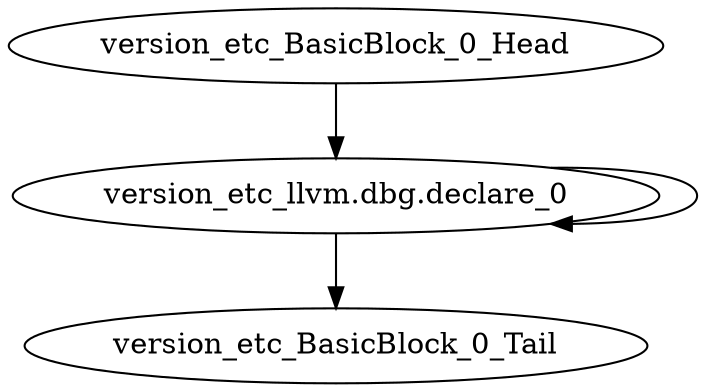 digraph G {
    "version_etc_BasicBlock_0_Head" -> "version_etc_llvm.dbg.declare_0"
    "version_etc_llvm.dbg.declare_0" -> "version_etc_BasicBlock_0_Tail"
    "version_etc_llvm.dbg.declare_0" -> "version_etc_llvm.dbg.declare_0"
}
